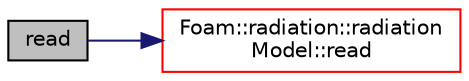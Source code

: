digraph "read"
{
  bgcolor="transparent";
  edge [fontname="Helvetica",fontsize="10",labelfontname="Helvetica",labelfontsize="10"];
  node [fontname="Helvetica",fontsize="10",shape=record];
  rankdir="LR";
  Node24 [label="read",height=0.2,width=0.4,color="black", fillcolor="grey75", style="filled", fontcolor="black"];
  Node24 -> Node25 [color="midnightblue",fontsize="10",style="solid",fontname="Helvetica"];
  Node25 [label="Foam::radiation::radiation\lModel::read",height=0.2,width=0.4,color="red",URL="$a31377.html#a662f37411f405f8a8c278141c5eb6b85",tooltip="Read radiationProperties dictionary. "];
}
